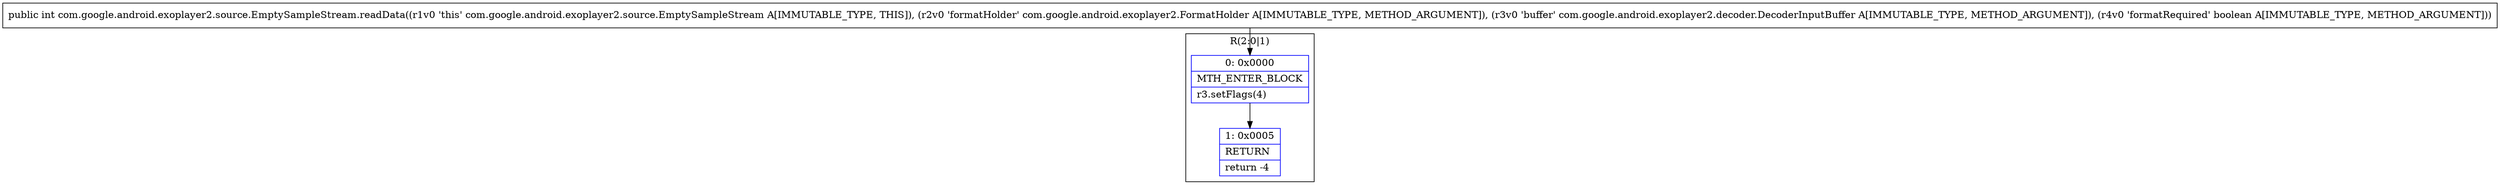 digraph "CFG forcom.google.android.exoplayer2.source.EmptySampleStream.readData(Lcom\/google\/android\/exoplayer2\/FormatHolder;Lcom\/google\/android\/exoplayer2\/decoder\/DecoderInputBuffer;Z)I" {
subgraph cluster_Region_1334571631 {
label = "R(2:0|1)";
node [shape=record,color=blue];
Node_0 [shape=record,label="{0\:\ 0x0000|MTH_ENTER_BLOCK\l|r3.setFlags(4)\l}"];
Node_1 [shape=record,label="{1\:\ 0x0005|RETURN\l|return \-4\l}"];
}
MethodNode[shape=record,label="{public int com.google.android.exoplayer2.source.EmptySampleStream.readData((r1v0 'this' com.google.android.exoplayer2.source.EmptySampleStream A[IMMUTABLE_TYPE, THIS]), (r2v0 'formatHolder' com.google.android.exoplayer2.FormatHolder A[IMMUTABLE_TYPE, METHOD_ARGUMENT]), (r3v0 'buffer' com.google.android.exoplayer2.decoder.DecoderInputBuffer A[IMMUTABLE_TYPE, METHOD_ARGUMENT]), (r4v0 'formatRequired' boolean A[IMMUTABLE_TYPE, METHOD_ARGUMENT])) }"];
MethodNode -> Node_0;
Node_0 -> Node_1;
}

